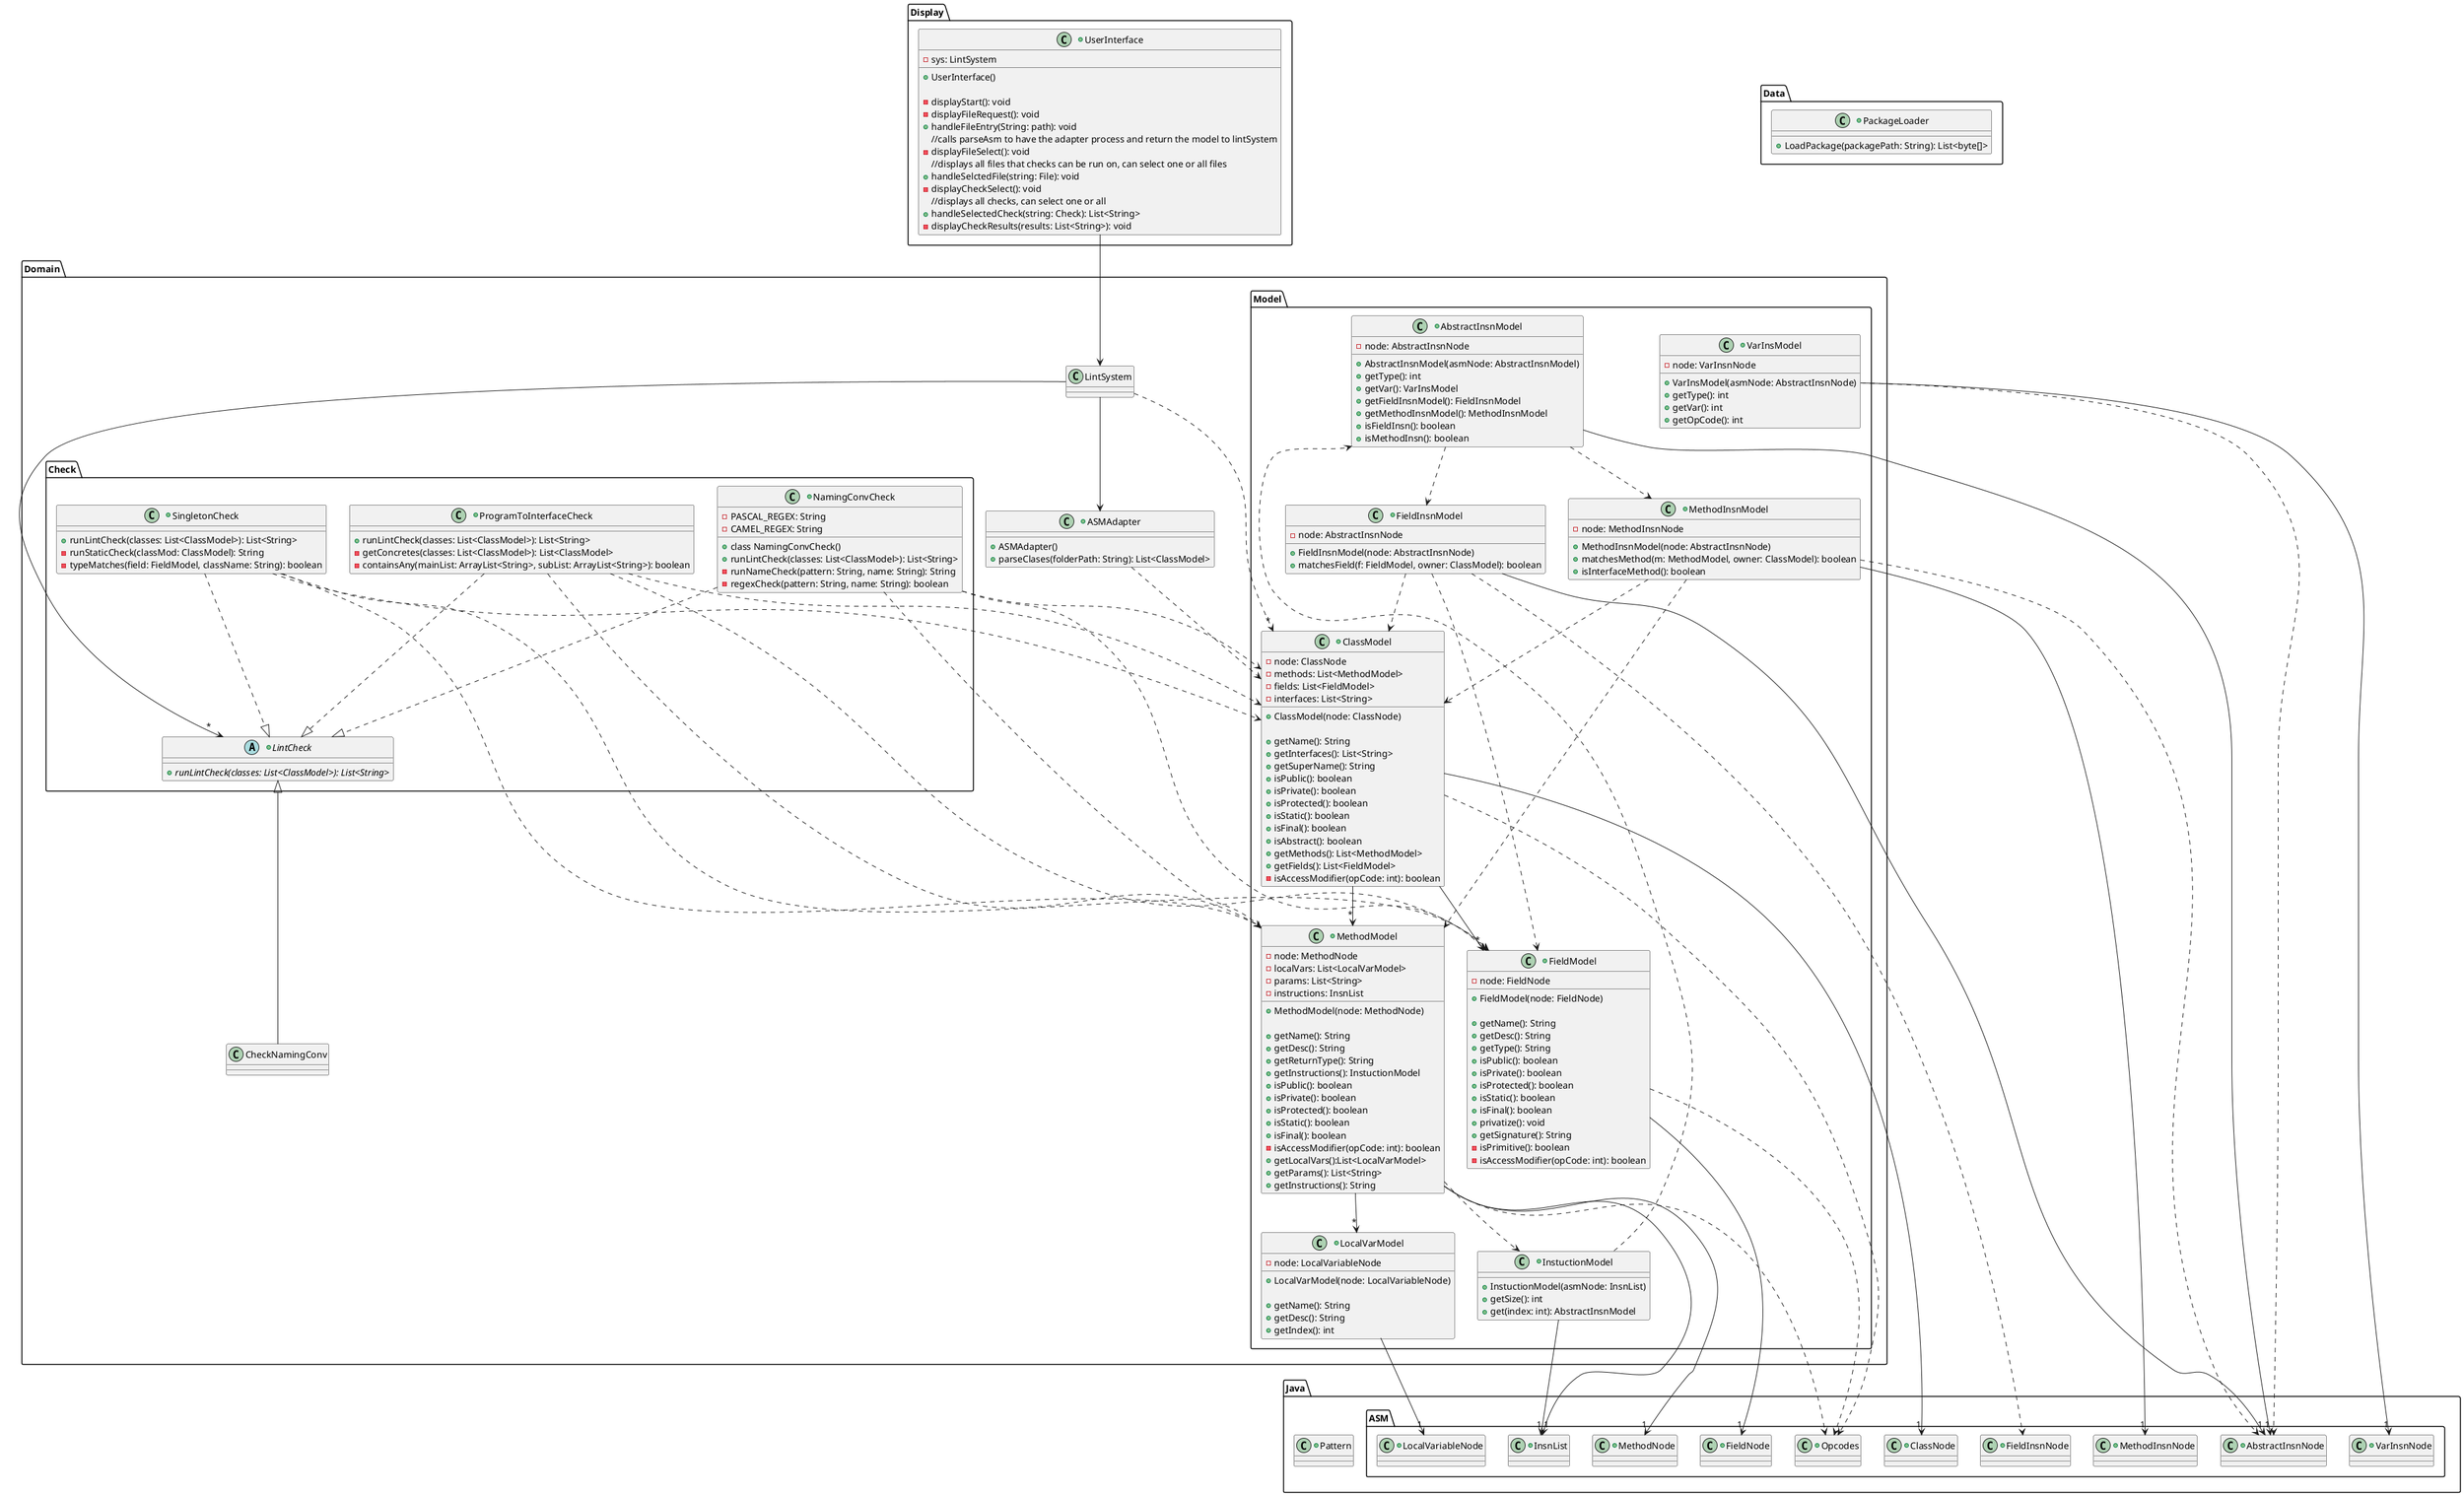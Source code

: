 @startuml
Package Display{

+class UserInterface{
-sys: LintSystem
+UserInterface()

-displayStart(): void
-displayFileRequest(): void
+handleFileEntry(String: path): void
{method} //calls parseAsm to have the adapter process and return the model to lintSystem
-displayFileSelect(): void
{method} //displays all files that checks can be run on, can select one or all files
+handleSelctedFile(string: File): void
-displayCheckSelect(): void
{method} //displays all checks, can select one or all
+handleSelectedCheck(string: Check): List<String>
-displayCheckResults(results: List<String>): void
}

}

Package Domain{

+class ASMAdapter{
    +ASMAdapter()
    +parseClases(folderPath: String): List<ClassModel>
}


UserInterface --> LintSystem
Package Check{
+abstract LintCheck{
+{abstract}runLintCheck(classes: List<ClassModel>): List<String>
}
+class NamingConvCheck{
-PASCAL_REGEX: String
-CAMEL_REGEX: String

+class NamingConvCheck()
+runLintCheck(classes: List<ClassModel>): List<String>
-runNameCheck(pattern: String, name: String): String
-regexCheck(pattern: String, name: String): boolean
}
+class ProgramToInterfaceCheck{
+runLintCheck(classes: List<ClassModel>): List<String>
-getConcretes(classes: List<ClassModel>): List<ClassModel>
-containsAny(mainList: ArrayList<String>, subList: ArrayList<String>): boolean
}
+class SingletonCheck{
+runLintCheck(classes: List<ClassModel>): List<String>
-runStaticCheck(classMod: ClassModel): String
-typeMatches(field: FieldModel, className: String): boolean
}
ProgramToInterfaceCheck ..|> LintCheck
NamingConvCheck ..|> LintCheck
SingletonCheck ..|> LintCheck
}


Package Model{
+class AbstractInsnModel{
    -node: AbstractInsnNode
    +AbstractInsnModel(asmNode: AbstractInsnModel)
    +getType(): int
    +getVar(): VarInsModel
    +getFieldInsnModel(): FieldInsnModel
    +getMethodInsnModel(): MethodInsnModel
    +isFieldInsn(): boolean
    +isMethodInsn(): boolean
}


+class ClassModel{
    -node: ClassNode
    -methods: List<MethodModel>
    -fields: List<FieldModel>
    -interfaces: List<String>
    +ClassModel(node: ClassNode)

    +getName(): String
    +getInterfaces(): List<String>
    +getSuperName(): String
    +isPublic(): boolean
    +isPrivate(): boolean
    +isProtected(): boolean
    +isStatic(): boolean
    +isFinal(): boolean
    +isAbstract(): boolean
    +getMethods(): List<MethodModel>
    +getFields(): List<FieldModel>
    -isAccessModifier(opCode: int): boolean
}

+class FieldInsnModel{
    -node: AbstractInsnNode
    +FieldInsnModel(node: AbstractInsnNode)
    +matchesField(f: FieldModel, owner: ClassModel): boolean
}
+class FieldModel{
    -node: FieldNode
    +FieldModel(node: FieldNode)

    +getName(): String
    +getDesc(): String
    +getType(): String
    +isPublic(): boolean
    +isPrivate(): boolean
    +isProtected(): boolean
    +isStatic(): boolean
    +isFinal(): boolean
    +privatize(): void
    +getSignature(): String
    -isPrimitive(): boolean
    -isAccessModifier(opCode: int): boolean
}
+class InstuctionModel{
    +InstuctionModel(asmNode: InsnList)
    +getSize(): int
    +get(index: int): AbstractInsnModel
}

+class LocalVarModel{
    -node: LocalVariableNode
    +LocalVarModel(node: LocalVariableNode)

    +getName(): String
    +getDesc(): String
    +getIndex(): int
}

+class MethodInsnModel{
    -node: MethodInsnNode
    +MethodInsnModel(node: AbstractInsnNode)
    +matchesMethod(m: MethodModel, owner: ClassModel): boolean
    +isInterfaceMethod(): boolean
}
+class MethodModel{
    -node: MethodNode
    -localVars: List<LocalVarModel>
    -params: List<String>
    -instructions: InsnList

    +MethodModel(node: MethodNode)

    +getName(): String
    +getDesc(): String
    +getReturnType(): String
    +getInstructions(): InstuctionModel
    +isPublic(): boolean
    +isPrivate(): boolean
    +isProtected(): boolean
    +isStatic(): boolean
    +isFinal(): boolean
    -isAccessModifier(opCode: int): boolean
    +getLocalVars():List<LocalVarModel>
    +getParams(): List<String>
    +getInstructions(): String
}
+class VarInsModel{
    -node: VarInsnNode
    +VarInsModel(asmNode: AbstractInsnNode)
    +getType(): int
    +getVar(): int
    +getOpCode(): int
}


}


CheckNamingConv -u-|> LintCheck
LintSystem -->"*" LintCheck
}


Package Data{
    +class PackageLoader{
    +LoadPackage(packagePath: String): List<byte[]>
    }
}
Package Java{
    +class Pattern{
    }
    Package ASM{
        +class Opcodes{
        }
        +class AbstractInsnNode{
        }
        +class ClassNode{
        }
        +class FieldInsnNode{
        }
        +class FieldNode{
        }
        +class InsnList{
        }
        +class MethodInsnNode{
        }
        +class MethodNode{
        }
        +class VarInsnNode{
        }
        +class LocalVariableNode{
        }

    }


}
ASMAdapter ..> ClassModel
LintSystem --> ASMAdapter
LintSystem ..>"*" ClassModel

AbstractInsnModel ..> FieldInsnModel
AbstractInsnModel ..> MethodInsnModel
AbstractInsnModel -->"1" AbstractInsnNode

ClassModel -->"1" ClassNode
ClassModel -->"*" MethodModel
ClassModel -->"*" FieldModel
ClassModel ..> Opcodes

FieldInsnModel -->"1" AbstractInsnNode
FieldInsnModel ..> FieldModel
FieldInsnModel ..> ClassModel
FieldInsnModel ..> FieldInsnNode

FieldModel -->"1" FieldNode
FieldModel ..> Opcodes

InstuctionModel -->"1" InsnList
InstuctionModel ..> AbstractInsnModel

LocalVarModel -->"1" LocalVariableNode

MethodInsnModel -->"1" MethodInsnNode
MethodInsnModel ..> AbstractInsnNode
MethodInsnModel ..> ClassModel
MethodInsnModel ..> MethodModel

MethodModel -->"1" MethodNode
MethodModel -->"1" InsnList
MethodModel -->"*" LocalVarModel
MethodModel ..> InstuctionModel
MethodModel ..> Opcodes

VarInsModel -->"1" VarInsnNode
VarInsModel ..> AbstractInsnNode


ProgramToInterfaceCheck ..> FieldModel
ProgramToInterfaceCheck ..> MethodModel
ProgramToInterfaceCheck ..> ClassModel

NamingConvCheck ..> FieldModel
NamingConvCheck ..> MethodModel
NamingConvCheck ..> ClassModel

SingletonCheck ..> FieldModel
SingletonCheck ..> MethodModel
SingletonCheck ..> ClassModel

@enduml